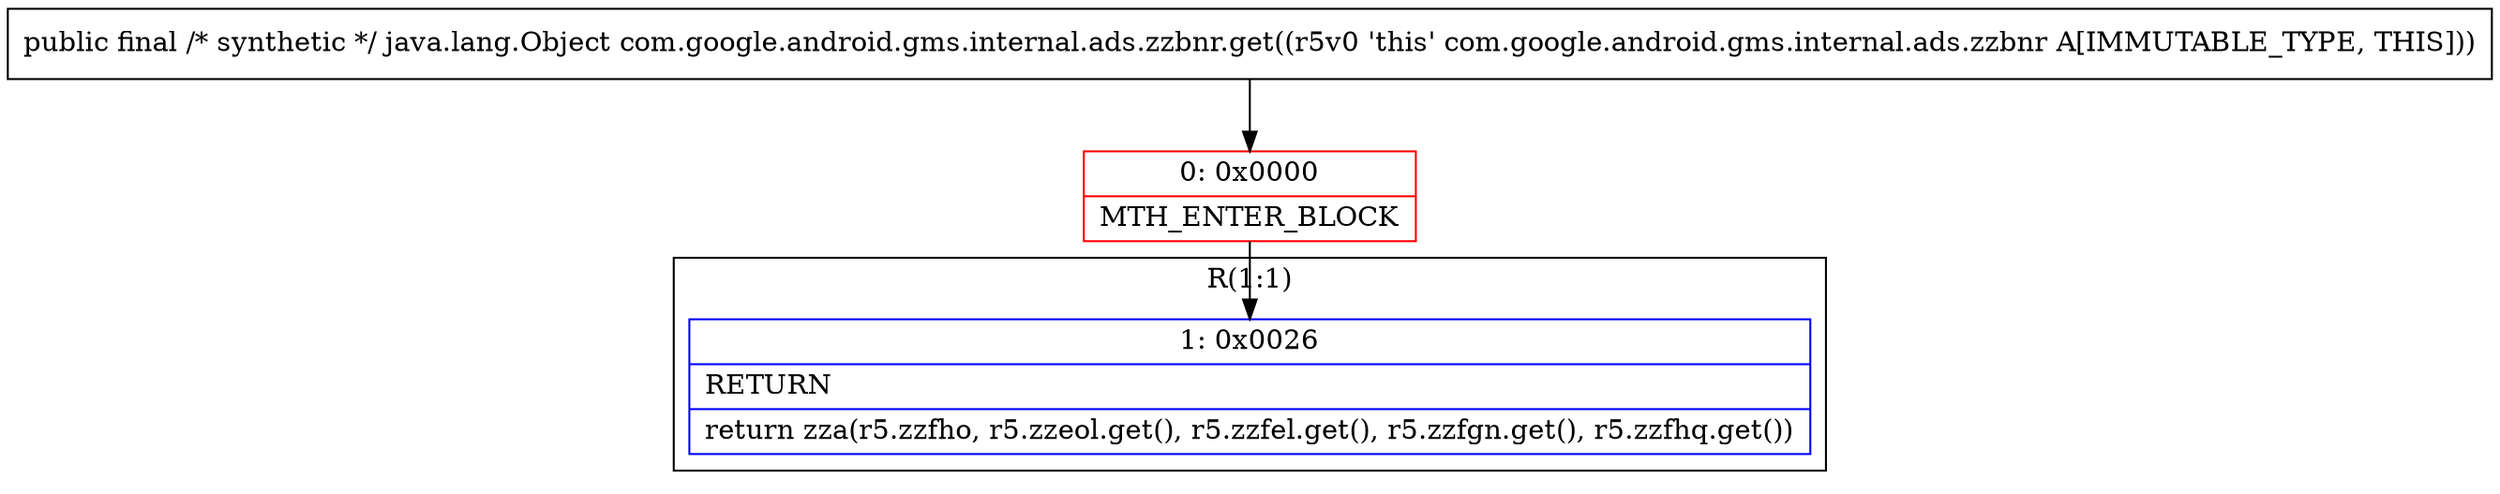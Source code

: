 digraph "CFG forcom.google.android.gms.internal.ads.zzbnr.get()Ljava\/lang\/Object;" {
subgraph cluster_Region_1819477365 {
label = "R(1:1)";
node [shape=record,color=blue];
Node_1 [shape=record,label="{1\:\ 0x0026|RETURN\l|return zza(r5.zzfho, r5.zzeol.get(), r5.zzfel.get(), r5.zzfgn.get(), r5.zzfhq.get())\l}"];
}
Node_0 [shape=record,color=red,label="{0\:\ 0x0000|MTH_ENTER_BLOCK\l}"];
MethodNode[shape=record,label="{public final \/* synthetic *\/ java.lang.Object com.google.android.gms.internal.ads.zzbnr.get((r5v0 'this' com.google.android.gms.internal.ads.zzbnr A[IMMUTABLE_TYPE, THIS])) }"];
MethodNode -> Node_0;
Node_0 -> Node_1;
}

